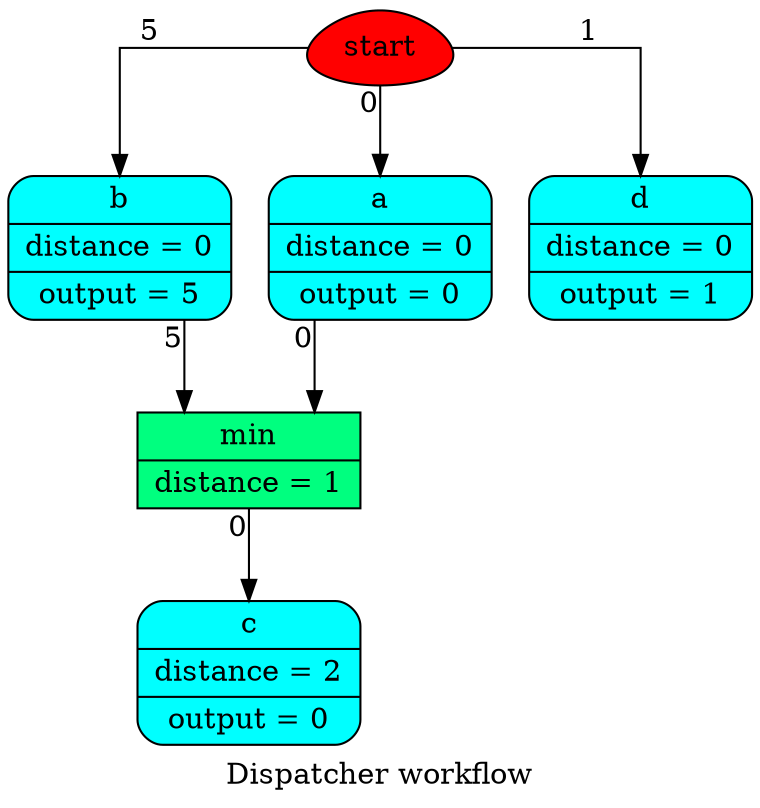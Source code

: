 digraph Dispatcher {
	graph [ratio=1]
	node [style=filled]
	label = "Dispatcher workflow"
	splines = ortho
		Dispatcher_4373639600 [label=start fillcolor=red shape=egg]
		Dispatcher_7224607962633671560 [label="{ b | distance = 0 | output = 5 }" fillcolor=cyan shape=Mrecord]
		Dispatcher_6900719114362863374 [label="{ c | distance = 2 | output = 0 }" fillcolor=cyan shape=Mrecord]
		"Dispatcher_-1353340929889452664" [label="{ a | distance = 0 | output = 0 }" fillcolor=cyan shape=Mrecord]
		"Dispatcher_-64976796429837218" [label="{ min | distance = 1 }" fillcolor=springgreen shape=record]
		"Dispatcher_-5912537819166218321" [label="{ d | distance = 0 | output = 1 }" fillcolor=cyan shape=Mrecord]
			Dispatcher_4373639600 -> "Dispatcher_-1353340929889452664" [xlabel=0]
			Dispatcher_4373639600 -> Dispatcher_7224607962633671560 [xlabel=5]
			Dispatcher_4373639600 -> "Dispatcher_-5912537819166218321" [xlabel=1]
			Dispatcher_7224607962633671560 -> "Dispatcher_-64976796429837218" [xlabel=5]
			"Dispatcher_-1353340929889452664" -> "Dispatcher_-64976796429837218" [xlabel=0]
			"Dispatcher_-64976796429837218" -> Dispatcher_6900719114362863374 [xlabel=0]
}